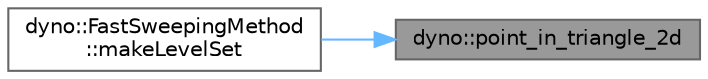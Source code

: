 digraph "dyno::point_in_triangle_2d"
{
 // LATEX_PDF_SIZE
  bgcolor="transparent";
  edge [fontname=Helvetica,fontsize=10,labelfontname=Helvetica,labelfontsize=10];
  node [fontname=Helvetica,fontsize=10,shape=box,height=0.2,width=0.4];
  rankdir="RL";
  Node1 [id="Node000001",label="dyno::point_in_triangle_2d",height=0.2,width=0.4,color="gray40", fillcolor="grey60", style="filled", fontcolor="black",tooltip=" "];
  Node1 -> Node2 [id="edge1_Node000001_Node000002",dir="back",color="steelblue1",style="solid",tooltip=" "];
  Node2 [id="Node000002",label="dyno::FastSweepingMethod\l::makeLevelSet",height=0.2,width=0.4,color="grey40", fillcolor="white", style="filled",URL="$classdyno_1_1_fast_sweeping_method.html#a591b153a7550cc732162b72d1db8c86e",tooltip=" "];
}
